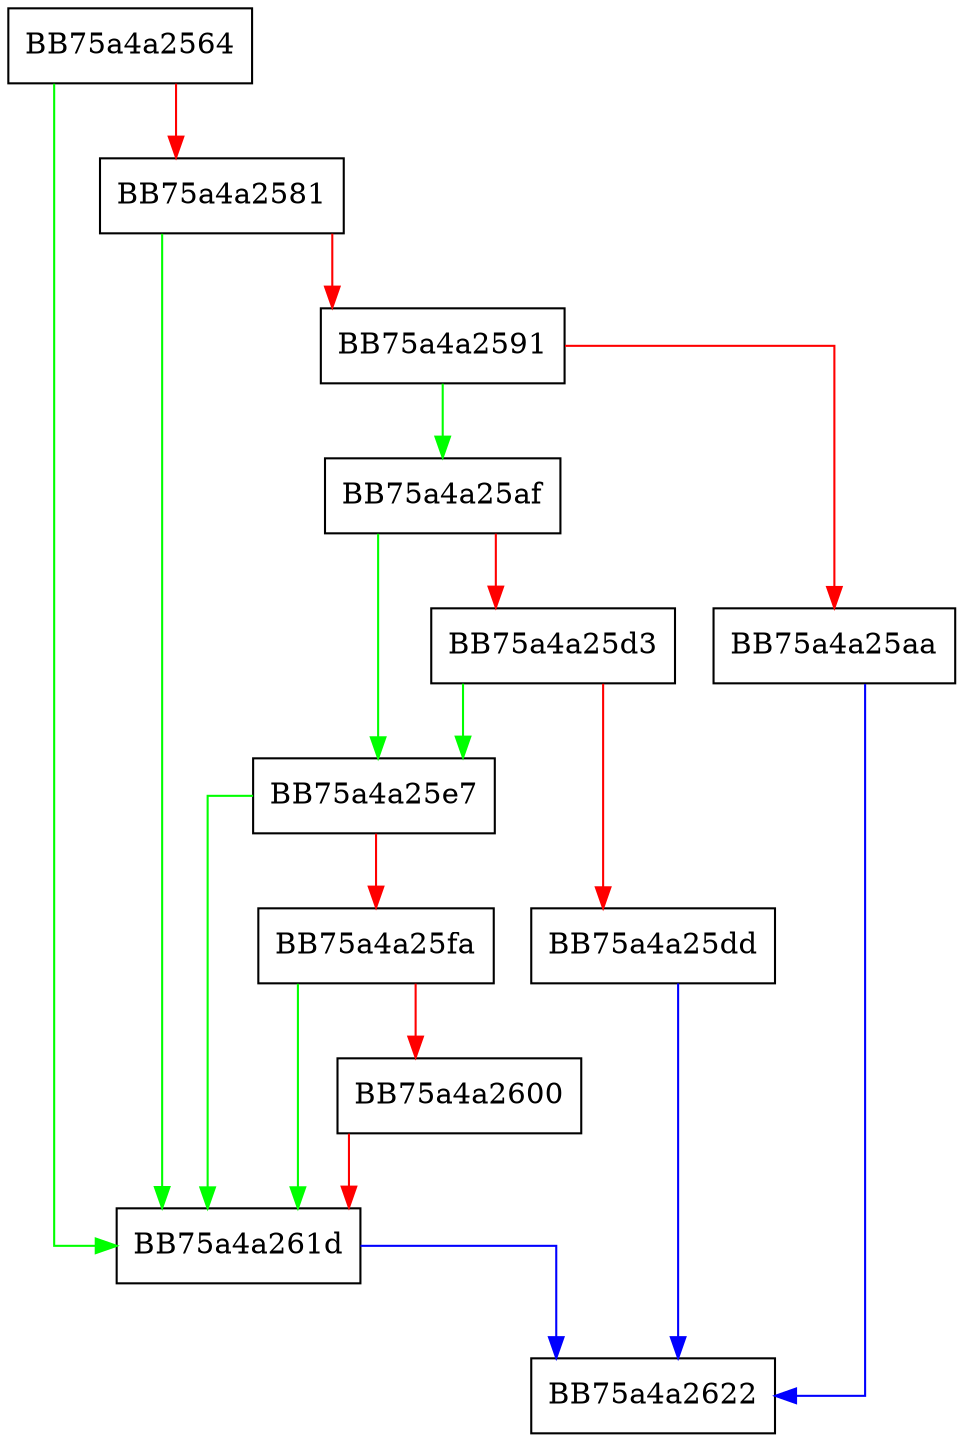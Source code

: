 digraph GetSpynetExtraAttributeDword {
  node [shape="box"];
  graph [splines=ortho];
  BB75a4a2564 -> BB75a4a261d [color="green"];
  BB75a4a2564 -> BB75a4a2581 [color="red"];
  BB75a4a2581 -> BB75a4a261d [color="green"];
  BB75a4a2581 -> BB75a4a2591 [color="red"];
  BB75a4a2591 -> BB75a4a25af [color="green"];
  BB75a4a2591 -> BB75a4a25aa [color="red"];
  BB75a4a25aa -> BB75a4a2622 [color="blue"];
  BB75a4a25af -> BB75a4a25e7 [color="green"];
  BB75a4a25af -> BB75a4a25d3 [color="red"];
  BB75a4a25d3 -> BB75a4a25e7 [color="green"];
  BB75a4a25d3 -> BB75a4a25dd [color="red"];
  BB75a4a25dd -> BB75a4a2622 [color="blue"];
  BB75a4a25e7 -> BB75a4a261d [color="green"];
  BB75a4a25e7 -> BB75a4a25fa [color="red"];
  BB75a4a25fa -> BB75a4a261d [color="green"];
  BB75a4a25fa -> BB75a4a2600 [color="red"];
  BB75a4a2600 -> BB75a4a261d [color="red"];
  BB75a4a261d -> BB75a4a2622 [color="blue"];
}